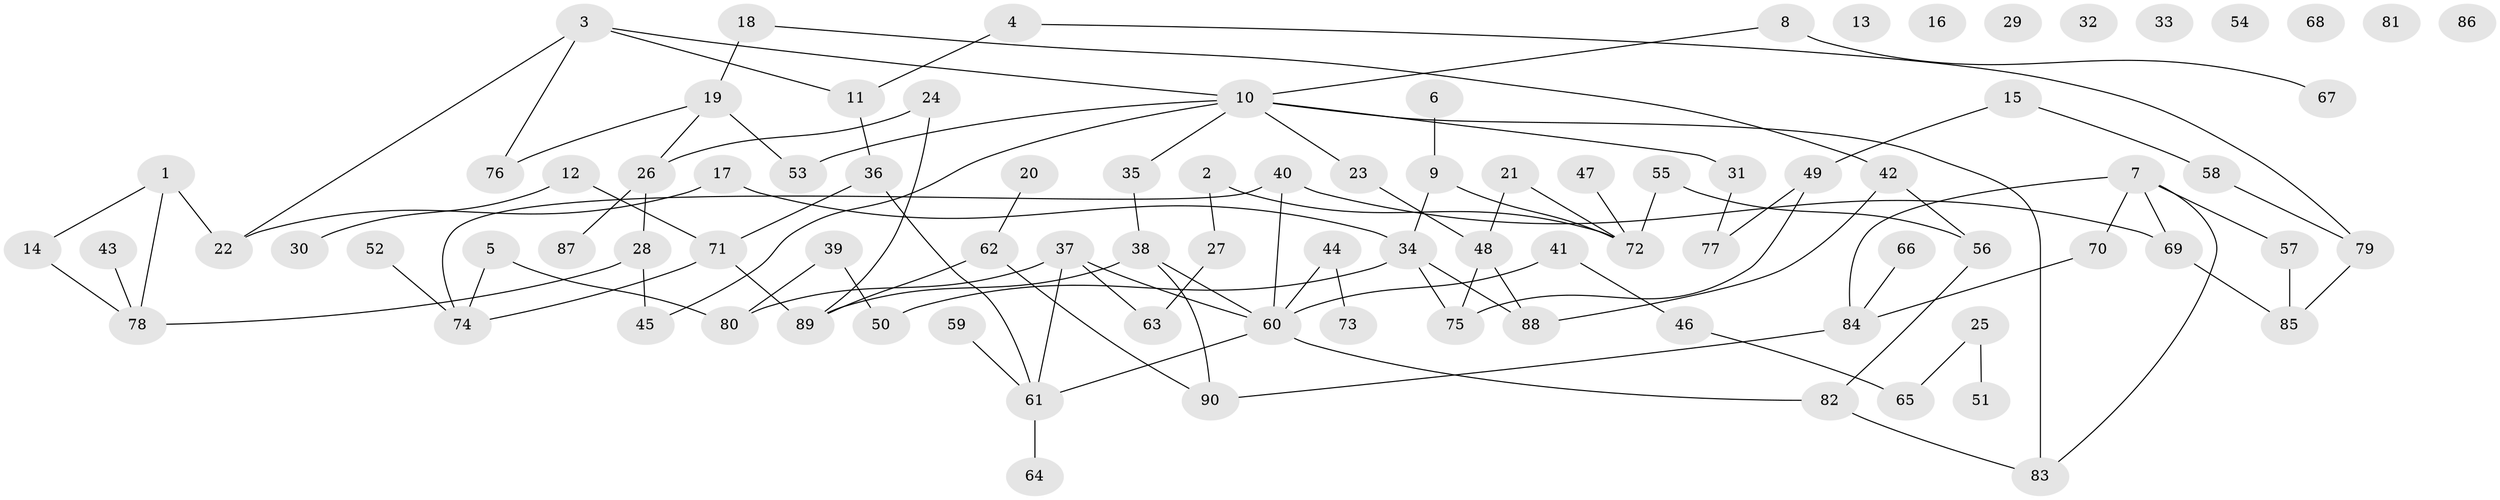 // Generated by graph-tools (version 1.1) at 2025/33/03/09/25 02:33:28]
// undirected, 90 vertices, 107 edges
graph export_dot {
graph [start="1"]
  node [color=gray90,style=filled];
  1;
  2;
  3;
  4;
  5;
  6;
  7;
  8;
  9;
  10;
  11;
  12;
  13;
  14;
  15;
  16;
  17;
  18;
  19;
  20;
  21;
  22;
  23;
  24;
  25;
  26;
  27;
  28;
  29;
  30;
  31;
  32;
  33;
  34;
  35;
  36;
  37;
  38;
  39;
  40;
  41;
  42;
  43;
  44;
  45;
  46;
  47;
  48;
  49;
  50;
  51;
  52;
  53;
  54;
  55;
  56;
  57;
  58;
  59;
  60;
  61;
  62;
  63;
  64;
  65;
  66;
  67;
  68;
  69;
  70;
  71;
  72;
  73;
  74;
  75;
  76;
  77;
  78;
  79;
  80;
  81;
  82;
  83;
  84;
  85;
  86;
  87;
  88;
  89;
  90;
  1 -- 14;
  1 -- 22;
  1 -- 78;
  2 -- 27;
  2 -- 72;
  3 -- 10;
  3 -- 11;
  3 -- 22;
  3 -- 76;
  4 -- 11;
  4 -- 79;
  5 -- 74;
  5 -- 80;
  6 -- 9;
  7 -- 57;
  7 -- 69;
  7 -- 70;
  7 -- 83;
  7 -- 84;
  8 -- 10;
  8 -- 67;
  9 -- 34;
  9 -- 72;
  10 -- 23;
  10 -- 31;
  10 -- 35;
  10 -- 45;
  10 -- 53;
  10 -- 83;
  11 -- 36;
  12 -- 30;
  12 -- 71;
  14 -- 78;
  15 -- 49;
  15 -- 58;
  17 -- 22;
  17 -- 34;
  18 -- 19;
  18 -- 42;
  19 -- 26;
  19 -- 53;
  19 -- 76;
  20 -- 62;
  21 -- 48;
  21 -- 72;
  23 -- 48;
  24 -- 26;
  24 -- 89;
  25 -- 51;
  25 -- 65;
  26 -- 28;
  26 -- 87;
  27 -- 63;
  28 -- 45;
  28 -- 78;
  31 -- 77;
  34 -- 50;
  34 -- 75;
  34 -- 88;
  35 -- 38;
  36 -- 61;
  36 -- 71;
  37 -- 60;
  37 -- 61;
  37 -- 63;
  37 -- 80;
  38 -- 60;
  38 -- 89;
  38 -- 90;
  39 -- 50;
  39 -- 80;
  40 -- 60;
  40 -- 69;
  40 -- 74;
  41 -- 46;
  41 -- 60;
  42 -- 56;
  42 -- 88;
  43 -- 78;
  44 -- 60;
  44 -- 73;
  46 -- 65;
  47 -- 72;
  48 -- 75;
  48 -- 88;
  49 -- 75;
  49 -- 77;
  52 -- 74;
  55 -- 56;
  55 -- 72;
  56 -- 82;
  57 -- 85;
  58 -- 79;
  59 -- 61;
  60 -- 61;
  60 -- 82;
  61 -- 64;
  62 -- 89;
  62 -- 90;
  66 -- 84;
  69 -- 85;
  70 -- 84;
  71 -- 74;
  71 -- 89;
  79 -- 85;
  82 -- 83;
  84 -- 90;
}
